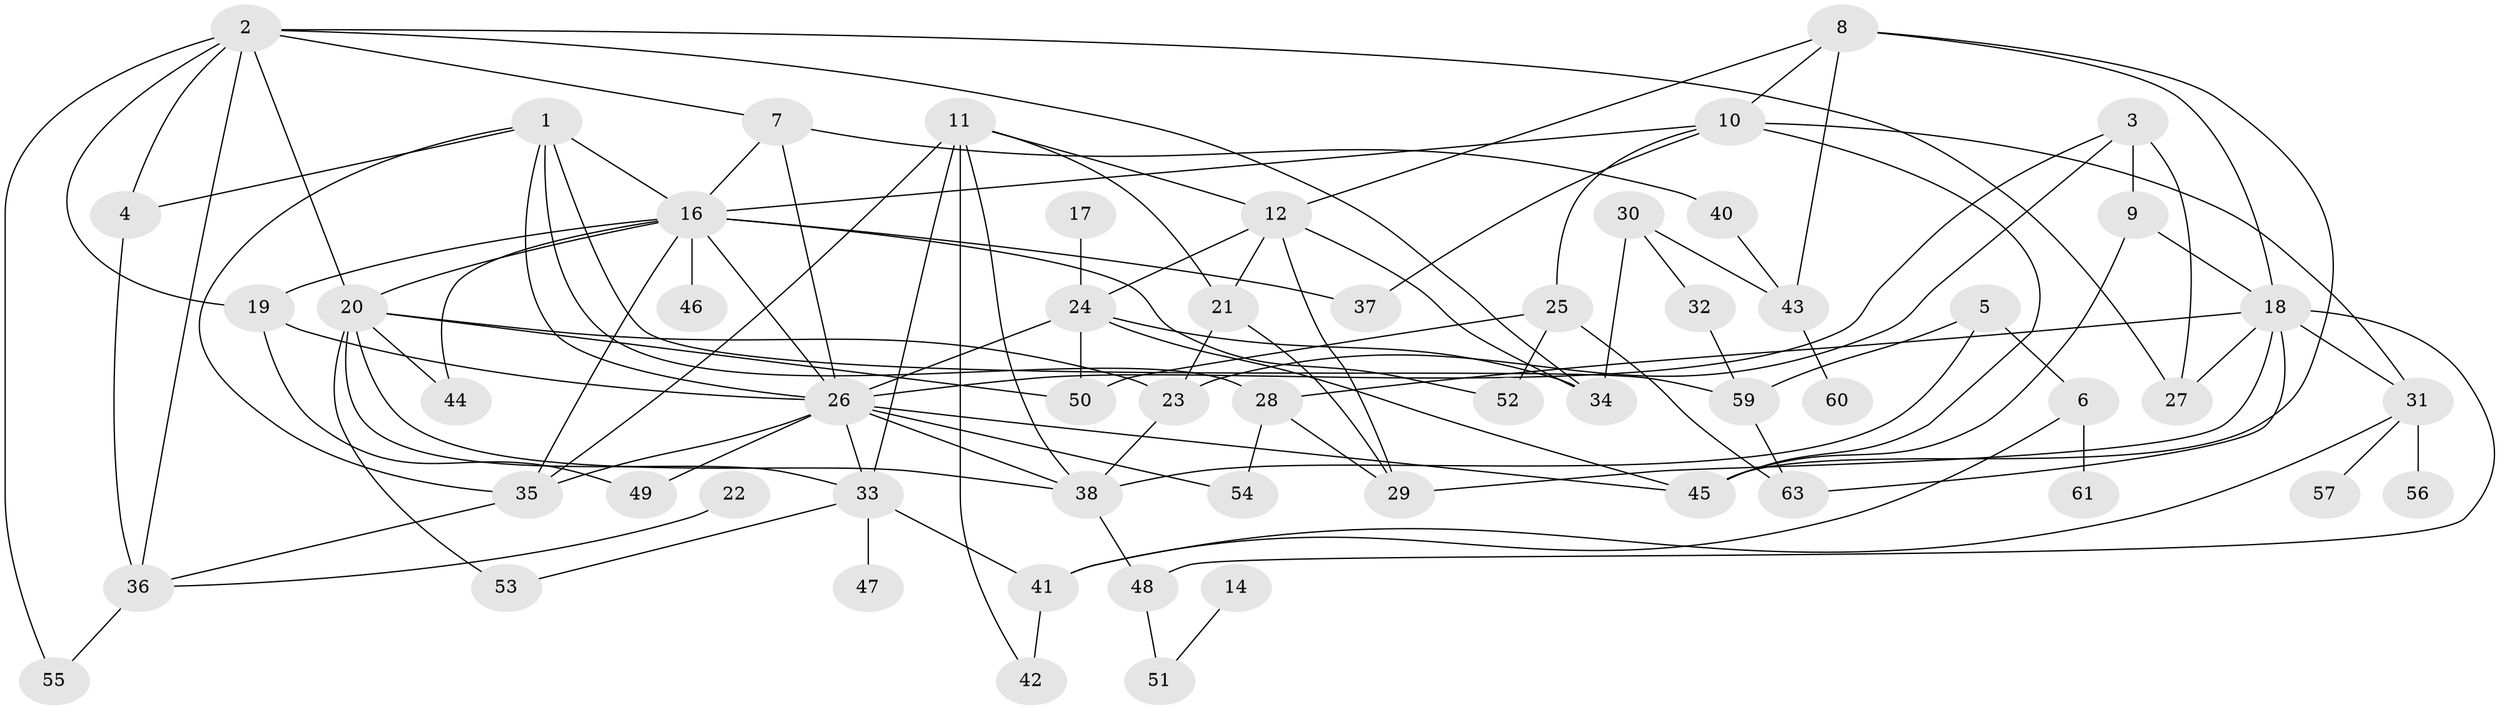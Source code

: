 // original degree distribution, {1: 0.15873015873015872, 3: 0.23015873015873015, 6: 0.03968253968253968, 2: 0.2619047619047619, 5: 0.07936507936507936, 4: 0.16666666666666666, 7: 0.023809523809523808, 0: 0.03968253968253968}
// Generated by graph-tools (version 1.1) at 2025/33/03/09/25 02:33:22]
// undirected, 58 vertices, 110 edges
graph export_dot {
graph [start="1"]
  node [color=gray90,style=filled];
  1;
  2;
  3;
  4;
  5;
  6;
  7;
  8;
  9;
  10;
  11;
  12;
  14;
  16;
  17;
  18;
  19;
  20;
  21;
  22;
  23;
  24;
  25;
  26;
  27;
  28;
  29;
  30;
  31;
  32;
  33;
  34;
  35;
  36;
  37;
  38;
  40;
  41;
  42;
  43;
  44;
  45;
  46;
  47;
  48;
  49;
  50;
  51;
  52;
  53;
  54;
  55;
  56;
  57;
  59;
  60;
  61;
  63;
  1 -- 4 [weight=1.0];
  1 -- 16 [weight=1.0];
  1 -- 26 [weight=1.0];
  1 -- 28 [weight=1.0];
  1 -- 35 [weight=1.0];
  1 -- 59 [weight=1.0];
  2 -- 4 [weight=1.0];
  2 -- 7 [weight=1.0];
  2 -- 19 [weight=1.0];
  2 -- 20 [weight=2.0];
  2 -- 27 [weight=1.0];
  2 -- 34 [weight=1.0];
  2 -- 36 [weight=1.0];
  2 -- 55 [weight=1.0];
  3 -- 9 [weight=1.0];
  3 -- 23 [weight=1.0];
  3 -- 26 [weight=1.0];
  3 -- 27 [weight=1.0];
  4 -- 36 [weight=1.0];
  5 -- 6 [weight=1.0];
  5 -- 38 [weight=1.0];
  5 -- 59 [weight=1.0];
  6 -- 41 [weight=1.0];
  6 -- 61 [weight=1.0];
  7 -- 16 [weight=1.0];
  7 -- 26 [weight=1.0];
  7 -- 40 [weight=1.0];
  8 -- 10 [weight=1.0];
  8 -- 12 [weight=1.0];
  8 -- 18 [weight=1.0];
  8 -- 43 [weight=1.0];
  8 -- 45 [weight=1.0];
  9 -- 18 [weight=1.0];
  9 -- 45 [weight=1.0];
  10 -- 16 [weight=1.0];
  10 -- 25 [weight=1.0];
  10 -- 31 [weight=1.0];
  10 -- 37 [weight=1.0];
  10 -- 45 [weight=1.0];
  11 -- 12 [weight=1.0];
  11 -- 21 [weight=1.0];
  11 -- 33 [weight=2.0];
  11 -- 35 [weight=1.0];
  11 -- 38 [weight=1.0];
  11 -- 42 [weight=1.0];
  12 -- 21 [weight=1.0];
  12 -- 24 [weight=1.0];
  12 -- 29 [weight=1.0];
  12 -- 34 [weight=1.0];
  14 -- 51 [weight=1.0];
  16 -- 19 [weight=1.0];
  16 -- 20 [weight=1.0];
  16 -- 26 [weight=1.0];
  16 -- 35 [weight=1.0];
  16 -- 37 [weight=1.0];
  16 -- 44 [weight=1.0];
  16 -- 46 [weight=1.0];
  16 -- 52 [weight=1.0];
  17 -- 24 [weight=1.0];
  18 -- 27 [weight=1.0];
  18 -- 28 [weight=1.0];
  18 -- 29 [weight=1.0];
  18 -- 31 [weight=1.0];
  18 -- 48 [weight=1.0];
  18 -- 63 [weight=1.0];
  19 -- 26 [weight=1.0];
  19 -- 49 [weight=1.0];
  20 -- 23 [weight=1.0];
  20 -- 33 [weight=1.0];
  20 -- 38 [weight=1.0];
  20 -- 44 [weight=1.0];
  20 -- 50 [weight=1.0];
  20 -- 53 [weight=1.0];
  21 -- 23 [weight=1.0];
  21 -- 29 [weight=1.0];
  22 -- 36 [weight=1.0];
  23 -- 38 [weight=1.0];
  24 -- 26 [weight=2.0];
  24 -- 34 [weight=1.0];
  24 -- 45 [weight=1.0];
  24 -- 50 [weight=1.0];
  25 -- 50 [weight=1.0];
  25 -- 52 [weight=1.0];
  25 -- 63 [weight=1.0];
  26 -- 33 [weight=1.0];
  26 -- 35 [weight=1.0];
  26 -- 38 [weight=1.0];
  26 -- 45 [weight=1.0];
  26 -- 49 [weight=2.0];
  26 -- 54 [weight=1.0];
  28 -- 29 [weight=1.0];
  28 -- 54 [weight=1.0];
  30 -- 32 [weight=1.0];
  30 -- 34 [weight=1.0];
  30 -- 43 [weight=1.0];
  31 -- 41 [weight=1.0];
  31 -- 56 [weight=1.0];
  31 -- 57 [weight=1.0];
  32 -- 59 [weight=1.0];
  33 -- 41 [weight=1.0];
  33 -- 47 [weight=1.0];
  33 -- 53 [weight=1.0];
  35 -- 36 [weight=1.0];
  36 -- 55 [weight=1.0];
  38 -- 48 [weight=1.0];
  40 -- 43 [weight=1.0];
  41 -- 42 [weight=1.0];
  43 -- 60 [weight=1.0];
  48 -- 51 [weight=1.0];
  59 -- 63 [weight=1.0];
}
